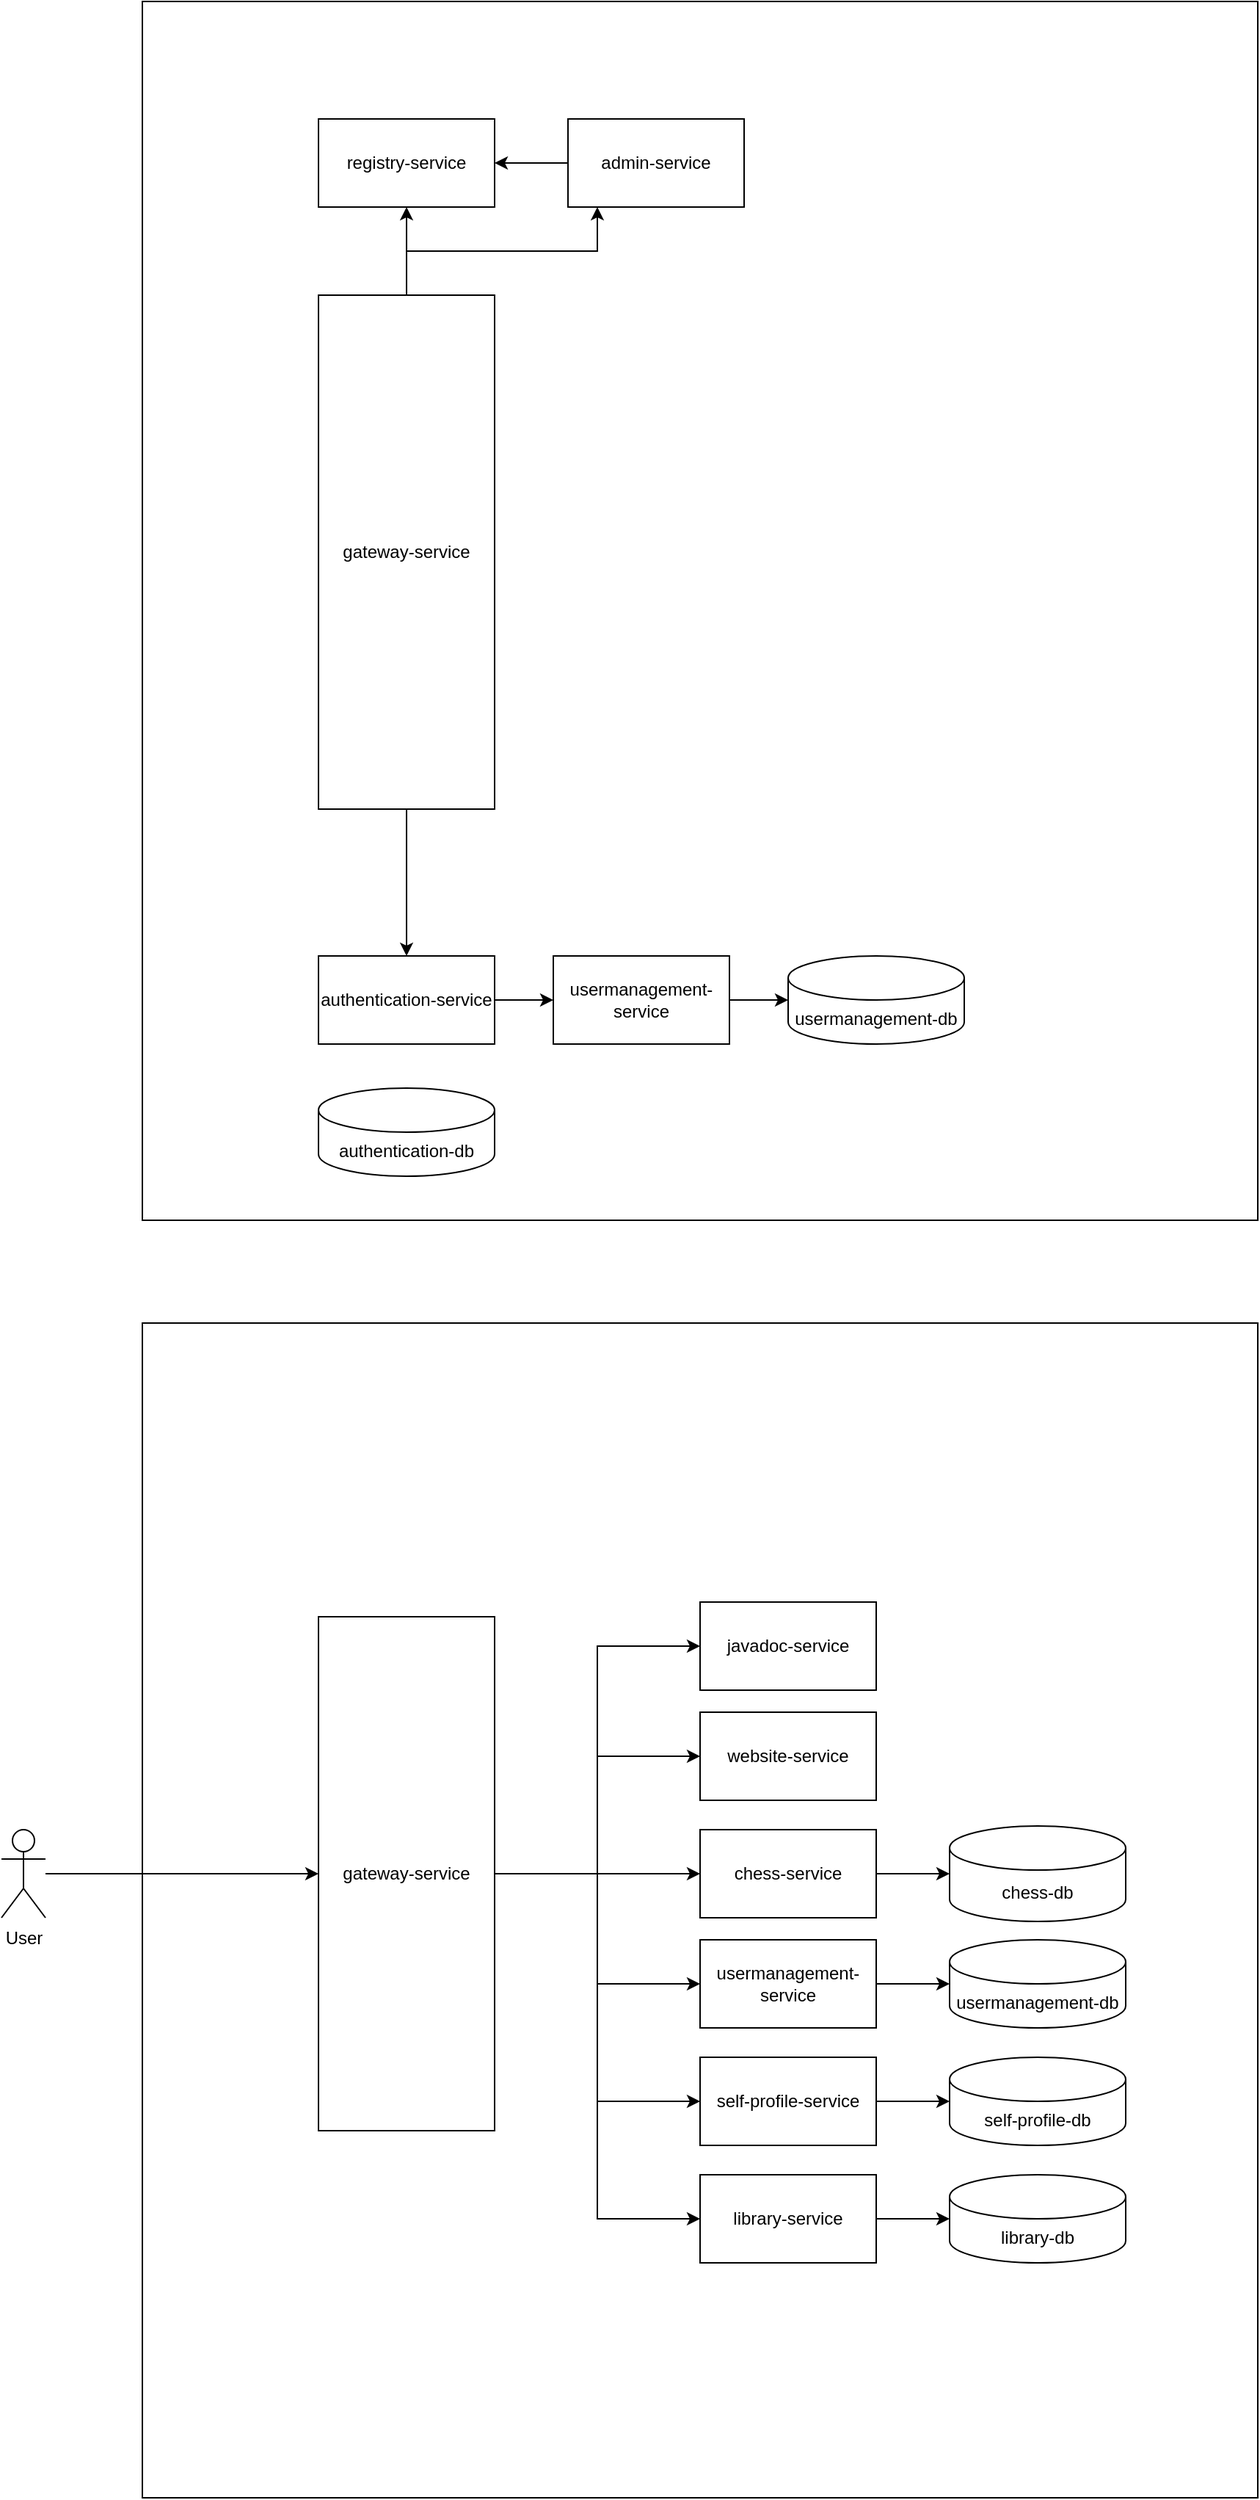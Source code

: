 <mxfile version="22.1.2" type="device">
  <diagram id="OQ9CddM-hfgQPHA02e66" name="Page-1">
    <mxGraphModel dx="2593" dy="1555" grid="1" gridSize="10" guides="1" tooltips="1" connect="1" arrows="1" fold="1" page="1" pageScale="1" pageWidth="827" pageHeight="1169" math="0" shadow="0">
      <root>
        <mxCell id="0" />
        <mxCell id="1" parent="0" />
        <mxCell id="i-3n_3hnF3vpz_gC9HeC-10" value="" style="rounded=0;whiteSpace=wrap;html=1;" parent="1" vertex="1">
          <mxGeometry x="480" y="1000" width="760" height="800" as="geometry" />
        </mxCell>
        <mxCell id="ggzMXdQBt39MKLWsmpQi-18" style="edgeStyle=orthogonalEdgeStyle;rounded=0;orthogonalLoop=1;jettySize=auto;html=1;" edge="1" parent="1" source="i-3n_3hnF3vpz_gC9HeC-12" target="i-3n_3hnF3vpz_gC9HeC-15">
          <mxGeometry relative="1" as="geometry" />
        </mxCell>
        <mxCell id="ggzMXdQBt39MKLWsmpQi-19" style="edgeStyle=orthogonalEdgeStyle;rounded=0;orthogonalLoop=1;jettySize=auto;html=1;" edge="1" parent="1" source="i-3n_3hnF3vpz_gC9HeC-12" target="ggzMXdQBt39MKLWsmpQi-1">
          <mxGeometry relative="1" as="geometry" />
        </mxCell>
        <mxCell id="ggzMXdQBt39MKLWsmpQi-20" style="edgeStyle=orthogonalEdgeStyle;rounded=0;orthogonalLoop=1;jettySize=auto;html=1;" edge="1" parent="1" source="i-3n_3hnF3vpz_gC9HeC-12" target="i-3n_3hnF3vpz_gC9HeC-16">
          <mxGeometry relative="1" as="geometry" />
        </mxCell>
        <mxCell id="ggzMXdQBt39MKLWsmpQi-21" style="edgeStyle=orthogonalEdgeStyle;rounded=0;orthogonalLoop=1;jettySize=auto;html=1;" edge="1" parent="1" source="i-3n_3hnF3vpz_gC9HeC-12" target="i-3n_3hnF3vpz_gC9HeC-14">
          <mxGeometry relative="1" as="geometry" />
        </mxCell>
        <mxCell id="ggzMXdQBt39MKLWsmpQi-36" style="edgeStyle=orthogonalEdgeStyle;rounded=0;orthogonalLoop=1;jettySize=auto;html=1;" edge="1" parent="1" source="i-3n_3hnF3vpz_gC9HeC-12" target="ggzMXdQBt39MKLWsmpQi-30">
          <mxGeometry relative="1" as="geometry" />
        </mxCell>
        <mxCell id="ggzMXdQBt39MKLWsmpQi-37" style="edgeStyle=orthogonalEdgeStyle;rounded=0;orthogonalLoop=1;jettySize=auto;html=1;" edge="1" parent="1" source="i-3n_3hnF3vpz_gC9HeC-12" target="ggzMXdQBt39MKLWsmpQi-33">
          <mxGeometry relative="1" as="geometry">
            <Array as="points">
              <mxPoint x="790" y="1375" />
              <mxPoint x="790" y="1610" />
            </Array>
          </mxGeometry>
        </mxCell>
        <mxCell id="i-3n_3hnF3vpz_gC9HeC-12" value="gateway-service" style="rounded=0;whiteSpace=wrap;html=1;" parent="1" vertex="1">
          <mxGeometry x="600" y="1200" width="120" height="350" as="geometry" />
        </mxCell>
        <mxCell id="ggzMXdQBt39MKLWsmpQi-25" style="edgeStyle=orthogonalEdgeStyle;rounded=0;orthogonalLoop=1;jettySize=auto;html=1;" edge="1" parent="1" source="i-3n_3hnF3vpz_gC9HeC-14" target="ggzMXdQBt39MKLWsmpQi-23">
          <mxGeometry relative="1" as="geometry" />
        </mxCell>
        <mxCell id="i-3n_3hnF3vpz_gC9HeC-14" value="usermanagement-service" style="rounded=0;whiteSpace=wrap;html=1;" parent="1" vertex="1">
          <mxGeometry x="860" y="1420" width="120" height="60" as="geometry" />
        </mxCell>
        <mxCell id="i-3n_3hnF3vpz_gC9HeC-15" value="javadoc-service" style="rounded=0;whiteSpace=wrap;html=1;" parent="1" vertex="1">
          <mxGeometry x="860" y="1190" width="120" height="60" as="geometry" />
        </mxCell>
        <mxCell id="ggzMXdQBt39MKLWsmpQi-24" style="edgeStyle=orthogonalEdgeStyle;rounded=0;orthogonalLoop=1;jettySize=auto;html=1;" edge="1" parent="1" source="i-3n_3hnF3vpz_gC9HeC-16" target="ggzMXdQBt39MKLWsmpQi-22">
          <mxGeometry relative="1" as="geometry" />
        </mxCell>
        <mxCell id="i-3n_3hnF3vpz_gC9HeC-16" value="chess-service" style="rounded=0;whiteSpace=wrap;html=1;" parent="1" vertex="1">
          <mxGeometry x="860" y="1345" width="120" height="60" as="geometry" />
        </mxCell>
        <mxCell id="i-3n_3hnF3vpz_gC9HeC-18" style="edgeStyle=orthogonalEdgeStyle;rounded=0;orthogonalLoop=1;jettySize=auto;html=1;" parent="1" source="i-3n_3hnF3vpz_gC9HeC-17" target="i-3n_3hnF3vpz_gC9HeC-12" edge="1">
          <mxGeometry relative="1" as="geometry" />
        </mxCell>
        <mxCell id="i-3n_3hnF3vpz_gC9HeC-17" value="User" style="shape=umlActor;verticalLabelPosition=bottom;verticalAlign=top;html=1;outlineConnect=0;" parent="1" vertex="1">
          <mxGeometry x="384" y="1345" width="30" height="60" as="geometry" />
        </mxCell>
        <mxCell id="ggzMXdQBt39MKLWsmpQi-1" value="website-service" style="rounded=0;whiteSpace=wrap;html=1;" vertex="1" parent="1">
          <mxGeometry x="860" y="1265" width="120" height="60" as="geometry" />
        </mxCell>
        <mxCell id="ggzMXdQBt39MKLWsmpQi-3" value="" style="rounded=0;whiteSpace=wrap;html=1;" vertex="1" parent="1">
          <mxGeometry x="480" y="100" width="760" height="830" as="geometry" />
        </mxCell>
        <mxCell id="ggzMXdQBt39MKLWsmpQi-4" value="registry-service" style="rounded=0;whiteSpace=wrap;html=1;" vertex="1" parent="1">
          <mxGeometry x="600" y="180" width="120" height="60" as="geometry" />
        </mxCell>
        <mxCell id="ggzMXdQBt39MKLWsmpQi-5" style="edgeStyle=orthogonalEdgeStyle;rounded=0;orthogonalLoop=1;jettySize=auto;html=1;" edge="1" parent="1" source="ggzMXdQBt39MKLWsmpQi-6" target="ggzMXdQBt39MKLWsmpQi-7">
          <mxGeometry relative="1" as="geometry" />
        </mxCell>
        <mxCell id="ggzMXdQBt39MKLWsmpQi-15" style="edgeStyle=orthogonalEdgeStyle;rounded=0;orthogonalLoop=1;jettySize=auto;html=1;" edge="1" parent="1" source="ggzMXdQBt39MKLWsmpQi-6" target="ggzMXdQBt39MKLWsmpQi-4">
          <mxGeometry relative="1" as="geometry" />
        </mxCell>
        <mxCell id="ggzMXdQBt39MKLWsmpQi-16" style="edgeStyle=orthogonalEdgeStyle;rounded=0;orthogonalLoop=1;jettySize=auto;html=1;" edge="1" parent="1" source="ggzMXdQBt39MKLWsmpQi-6" target="ggzMXdQBt39MKLWsmpQi-13">
          <mxGeometry relative="1" as="geometry">
            <Array as="points">
              <mxPoint x="660" y="270" />
              <mxPoint x="790" y="270" />
            </Array>
          </mxGeometry>
        </mxCell>
        <mxCell id="ggzMXdQBt39MKLWsmpQi-6" value="gateway-service" style="rounded=0;whiteSpace=wrap;html=1;" vertex="1" parent="1">
          <mxGeometry x="600" y="300" width="120" height="350" as="geometry" />
        </mxCell>
        <mxCell id="ggzMXdQBt39MKLWsmpQi-14" style="edgeStyle=orthogonalEdgeStyle;rounded=0;orthogonalLoop=1;jettySize=auto;html=1;" edge="1" parent="1" source="ggzMXdQBt39MKLWsmpQi-7" target="ggzMXdQBt39MKLWsmpQi-8">
          <mxGeometry relative="1" as="geometry" />
        </mxCell>
        <mxCell id="ggzMXdQBt39MKLWsmpQi-7" value="authentication-service" style="rounded=0;whiteSpace=wrap;html=1;" vertex="1" parent="1">
          <mxGeometry x="600" y="750" width="120" height="60" as="geometry" />
        </mxCell>
        <mxCell id="ggzMXdQBt39MKLWsmpQi-28" style="edgeStyle=orthogonalEdgeStyle;rounded=0;orthogonalLoop=1;jettySize=auto;html=1;" edge="1" parent="1" source="ggzMXdQBt39MKLWsmpQi-8" target="ggzMXdQBt39MKLWsmpQi-26">
          <mxGeometry relative="1" as="geometry" />
        </mxCell>
        <mxCell id="ggzMXdQBt39MKLWsmpQi-8" value="usermanagement-service" style="rounded=0;whiteSpace=wrap;html=1;" vertex="1" parent="1">
          <mxGeometry x="760" y="750" width="120" height="60" as="geometry" />
        </mxCell>
        <mxCell id="ggzMXdQBt39MKLWsmpQi-17" style="edgeStyle=orthogonalEdgeStyle;rounded=0;orthogonalLoop=1;jettySize=auto;html=1;" edge="1" parent="1" source="ggzMXdQBt39MKLWsmpQi-13" target="ggzMXdQBt39MKLWsmpQi-4">
          <mxGeometry relative="1" as="geometry" />
        </mxCell>
        <mxCell id="ggzMXdQBt39MKLWsmpQi-13" value="admin-service" style="rounded=0;whiteSpace=wrap;html=1;" vertex="1" parent="1">
          <mxGeometry x="770" y="180" width="120" height="60" as="geometry" />
        </mxCell>
        <mxCell id="ggzMXdQBt39MKLWsmpQi-22" value="chess-db" style="shape=cylinder3;whiteSpace=wrap;html=1;boundedLbl=1;backgroundOutline=1;size=15;" vertex="1" parent="1">
          <mxGeometry x="1030" y="1342.5" width="120" height="65" as="geometry" />
        </mxCell>
        <mxCell id="ggzMXdQBt39MKLWsmpQi-23" value="usermanagement-db" style="shape=cylinder3;whiteSpace=wrap;html=1;boundedLbl=1;backgroundOutline=1;size=15;" vertex="1" parent="1">
          <mxGeometry x="1030" y="1420" width="120" height="60" as="geometry" />
        </mxCell>
        <mxCell id="ggzMXdQBt39MKLWsmpQi-26" value="usermanagement-db" style="shape=cylinder3;whiteSpace=wrap;html=1;boundedLbl=1;backgroundOutline=1;size=15;" vertex="1" parent="1">
          <mxGeometry x="920" y="750" width="120" height="60" as="geometry" />
        </mxCell>
        <mxCell id="ggzMXdQBt39MKLWsmpQi-29" value="authentication-db" style="shape=cylinder3;whiteSpace=wrap;html=1;boundedLbl=1;backgroundOutline=1;size=15;" vertex="1" parent="1">
          <mxGeometry x="600" y="840" width="120" height="60" as="geometry" />
        </mxCell>
        <mxCell id="ggzMXdQBt39MKLWsmpQi-32" style="edgeStyle=orthogonalEdgeStyle;rounded=0;orthogonalLoop=1;jettySize=auto;html=1;" edge="1" parent="1" source="ggzMXdQBt39MKLWsmpQi-30" target="ggzMXdQBt39MKLWsmpQi-31">
          <mxGeometry relative="1" as="geometry" />
        </mxCell>
        <mxCell id="ggzMXdQBt39MKLWsmpQi-30" value="self-profile-service" style="rounded=0;whiteSpace=wrap;html=1;" vertex="1" parent="1">
          <mxGeometry x="860" y="1500" width="120" height="60" as="geometry" />
        </mxCell>
        <mxCell id="ggzMXdQBt39MKLWsmpQi-31" value="self-profile-db" style="shape=cylinder3;whiteSpace=wrap;html=1;boundedLbl=1;backgroundOutline=1;size=15;" vertex="1" parent="1">
          <mxGeometry x="1030" y="1500" width="120" height="60" as="geometry" />
        </mxCell>
        <mxCell id="ggzMXdQBt39MKLWsmpQi-35" style="edgeStyle=orthogonalEdgeStyle;rounded=0;orthogonalLoop=1;jettySize=auto;html=1;" edge="1" parent="1" source="ggzMXdQBt39MKLWsmpQi-33" target="ggzMXdQBt39MKLWsmpQi-34">
          <mxGeometry relative="1" as="geometry" />
        </mxCell>
        <mxCell id="ggzMXdQBt39MKLWsmpQi-33" value="library-service" style="rounded=0;whiteSpace=wrap;html=1;" vertex="1" parent="1">
          <mxGeometry x="860" y="1580" width="120" height="60" as="geometry" />
        </mxCell>
        <mxCell id="ggzMXdQBt39MKLWsmpQi-34" value="library-db" style="shape=cylinder3;whiteSpace=wrap;html=1;boundedLbl=1;backgroundOutline=1;size=15;" vertex="1" parent="1">
          <mxGeometry x="1030" y="1580" width="120" height="60" as="geometry" />
        </mxCell>
      </root>
    </mxGraphModel>
  </diagram>
</mxfile>
